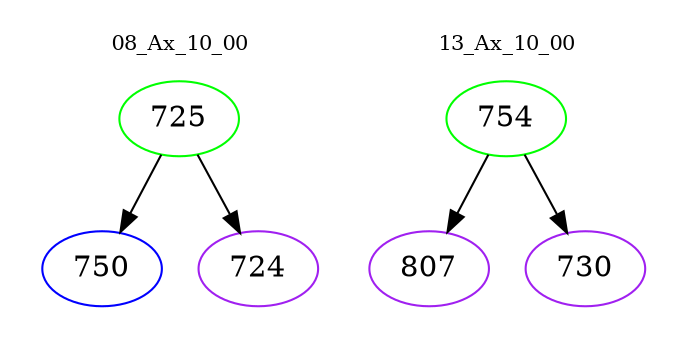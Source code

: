 digraph{
subgraph cluster_0 {
color = white
label = "08_Ax_10_00";
fontsize=10;
T0_725 [label="725", color="green"]
T0_725 -> T0_750 [color="black"]
T0_750 [label="750", color="blue"]
T0_725 -> T0_724 [color="black"]
T0_724 [label="724", color="purple"]
}
subgraph cluster_1 {
color = white
label = "13_Ax_10_00";
fontsize=10;
T1_754 [label="754", color="green"]
T1_754 -> T1_807 [color="black"]
T1_807 [label="807", color="purple"]
T1_754 -> T1_730 [color="black"]
T1_730 [label="730", color="purple"]
}
}
